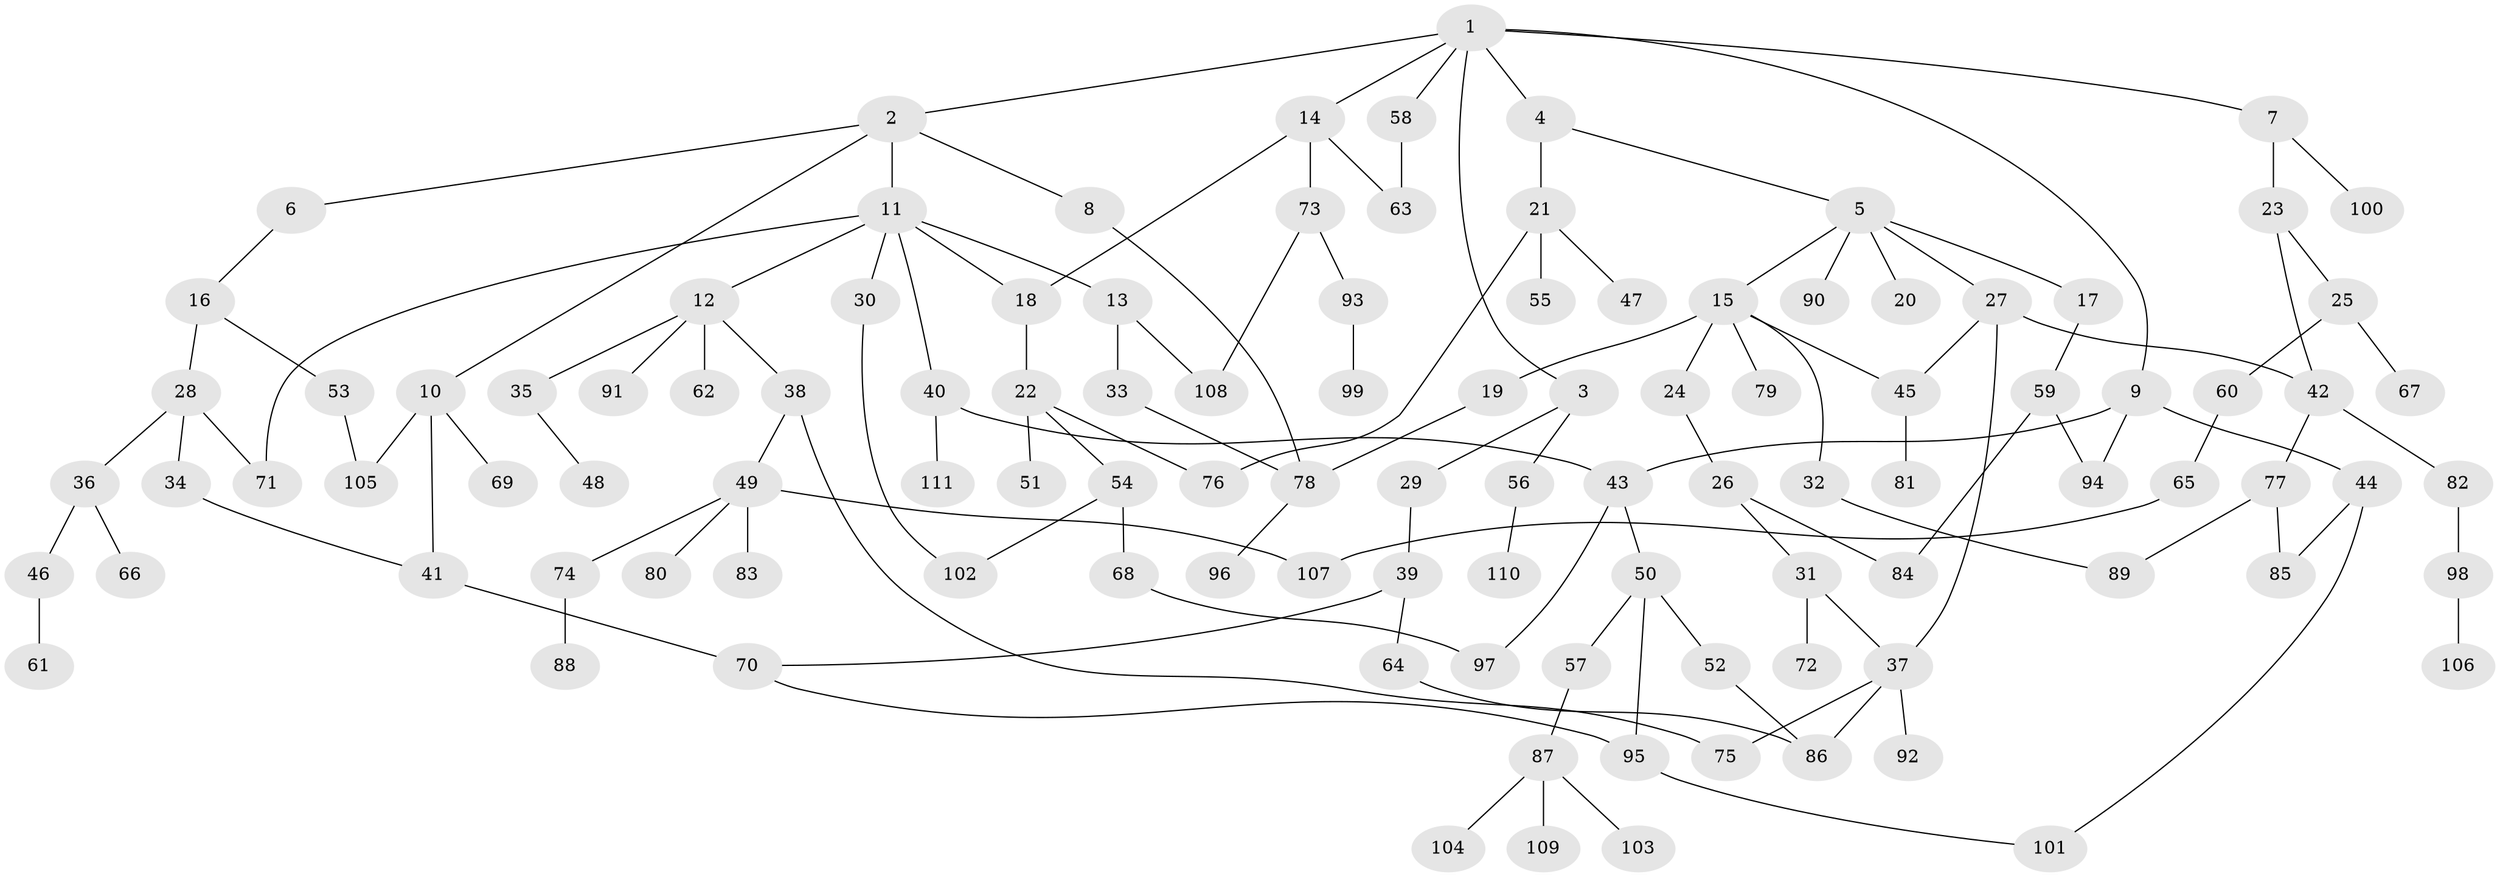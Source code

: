 // coarse degree distribution, {3: 0.3235294117647059, 6: 0.08823529411764706, 8: 0.029411764705882353, 1: 0.20588235294117646, 2: 0.17647058823529413, 5: 0.11764705882352941, 4: 0.058823529411764705}
// Generated by graph-tools (version 1.1) at 2025/36/03/04/25 23:36:13]
// undirected, 111 vertices, 136 edges
graph export_dot {
  node [color=gray90,style=filled];
  1;
  2;
  3;
  4;
  5;
  6;
  7;
  8;
  9;
  10;
  11;
  12;
  13;
  14;
  15;
  16;
  17;
  18;
  19;
  20;
  21;
  22;
  23;
  24;
  25;
  26;
  27;
  28;
  29;
  30;
  31;
  32;
  33;
  34;
  35;
  36;
  37;
  38;
  39;
  40;
  41;
  42;
  43;
  44;
  45;
  46;
  47;
  48;
  49;
  50;
  51;
  52;
  53;
  54;
  55;
  56;
  57;
  58;
  59;
  60;
  61;
  62;
  63;
  64;
  65;
  66;
  67;
  68;
  69;
  70;
  71;
  72;
  73;
  74;
  75;
  76;
  77;
  78;
  79;
  80;
  81;
  82;
  83;
  84;
  85;
  86;
  87;
  88;
  89;
  90;
  91;
  92;
  93;
  94;
  95;
  96;
  97;
  98;
  99;
  100;
  101;
  102;
  103;
  104;
  105;
  106;
  107;
  108;
  109;
  110;
  111;
  1 -- 2;
  1 -- 3;
  1 -- 4;
  1 -- 7;
  1 -- 9;
  1 -- 14;
  1 -- 58;
  2 -- 6;
  2 -- 8;
  2 -- 10;
  2 -- 11;
  3 -- 29;
  3 -- 56;
  4 -- 5;
  4 -- 21;
  5 -- 15;
  5 -- 17;
  5 -- 20;
  5 -- 27;
  5 -- 90;
  6 -- 16;
  7 -- 23;
  7 -- 100;
  8 -- 78;
  9 -- 44;
  9 -- 94;
  9 -- 43;
  10 -- 69;
  10 -- 105;
  10 -- 41;
  11 -- 12;
  11 -- 13;
  11 -- 18;
  11 -- 30;
  11 -- 40;
  11 -- 71;
  12 -- 35;
  12 -- 38;
  12 -- 62;
  12 -- 91;
  13 -- 33;
  13 -- 108;
  14 -- 63;
  14 -- 73;
  14 -- 18;
  15 -- 19;
  15 -- 24;
  15 -- 32;
  15 -- 79;
  15 -- 45;
  16 -- 28;
  16 -- 53;
  17 -- 59;
  18 -- 22;
  19 -- 78;
  21 -- 47;
  21 -- 55;
  21 -- 76;
  22 -- 51;
  22 -- 54;
  22 -- 76;
  23 -- 25;
  23 -- 42;
  24 -- 26;
  25 -- 60;
  25 -- 67;
  26 -- 31;
  26 -- 84;
  27 -- 37;
  27 -- 45;
  27 -- 42;
  28 -- 34;
  28 -- 36;
  28 -- 71;
  29 -- 39;
  30 -- 102;
  31 -- 72;
  31 -- 37;
  32 -- 89;
  33 -- 78;
  34 -- 41;
  35 -- 48;
  36 -- 46;
  36 -- 66;
  37 -- 75;
  37 -- 86;
  37 -- 92;
  38 -- 49;
  38 -- 75;
  39 -- 64;
  39 -- 70;
  40 -- 43;
  40 -- 111;
  41 -- 70;
  42 -- 77;
  42 -- 82;
  43 -- 50;
  43 -- 97;
  44 -- 85;
  44 -- 101;
  45 -- 81;
  46 -- 61;
  49 -- 74;
  49 -- 80;
  49 -- 83;
  49 -- 107;
  50 -- 52;
  50 -- 57;
  50 -- 95;
  52 -- 86;
  53 -- 105;
  54 -- 68;
  54 -- 102;
  56 -- 110;
  57 -- 87;
  58 -- 63;
  59 -- 84;
  59 -- 94;
  60 -- 65;
  64 -- 86;
  65 -- 107;
  68 -- 97;
  70 -- 95;
  73 -- 93;
  73 -- 108;
  74 -- 88;
  77 -- 89;
  77 -- 85;
  78 -- 96;
  82 -- 98;
  87 -- 103;
  87 -- 104;
  87 -- 109;
  93 -- 99;
  95 -- 101;
  98 -- 106;
}
